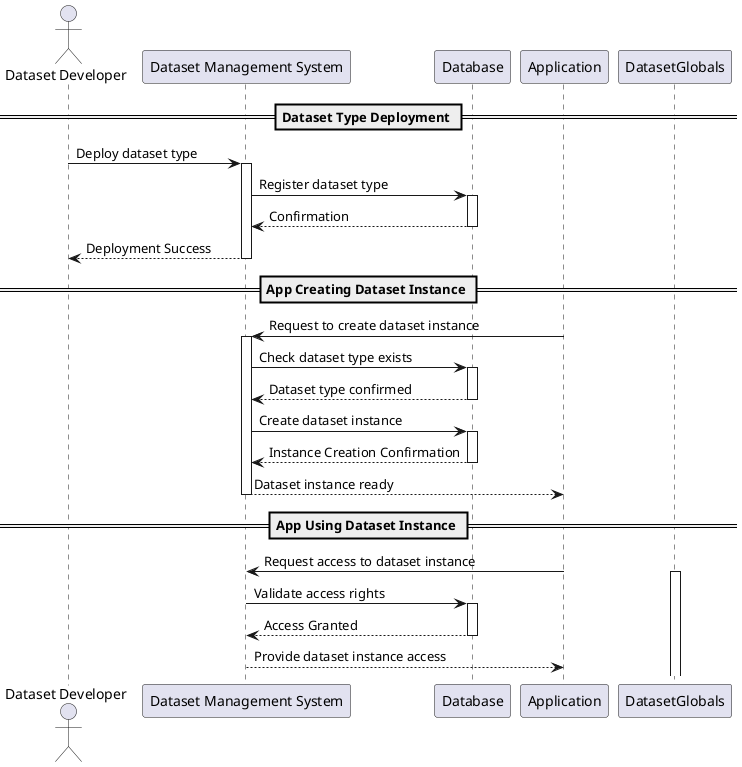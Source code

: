 @startuml

actor DatasetDeveloper as "Dataset Developer"
participant DatasetManager as "Dataset Management System"
participant Database as "Database"
participant App as "Application"

== Dataset Type Deployment ==
DatasetDeveloper -> DatasetManager : Deploy dataset type
activate DatasetManager
DatasetManager -> Database : Register dataset type
activate Database
Database --> DatasetManager : Confirmation
deactivate Database
DatasetManager --> DatasetDeveloper : Deployment Success
deactivate DatasetManager

== App Creating Dataset Instance ==
App -> DatasetManager : Request to create dataset instance
activate DatasetManager
DatasetManager -> Database : Check dataset type exists
activate Database
Database --> DatasetManager : Dataset type confirmed
deactivate Database
DatasetManager -> Database : Create dataset instance
activate Database
Database --> DatasetManager : Instance Creation Confirmation
deactivate Database
DatasetManager --> App : Dataset instance ready
deactivate DatasetManager

== App Using Dataset Instance ==
App -> DatasetManager : Request access to dataset instance
activate DatasetGlobals
DatasetManager -> Database : Validate access rights
activate Database
Database --> DatasetManager : Access Granted
deactivate Database
DatasetManager --> App : Provide dataset instance access
deactivate DatasetManager


@enduml